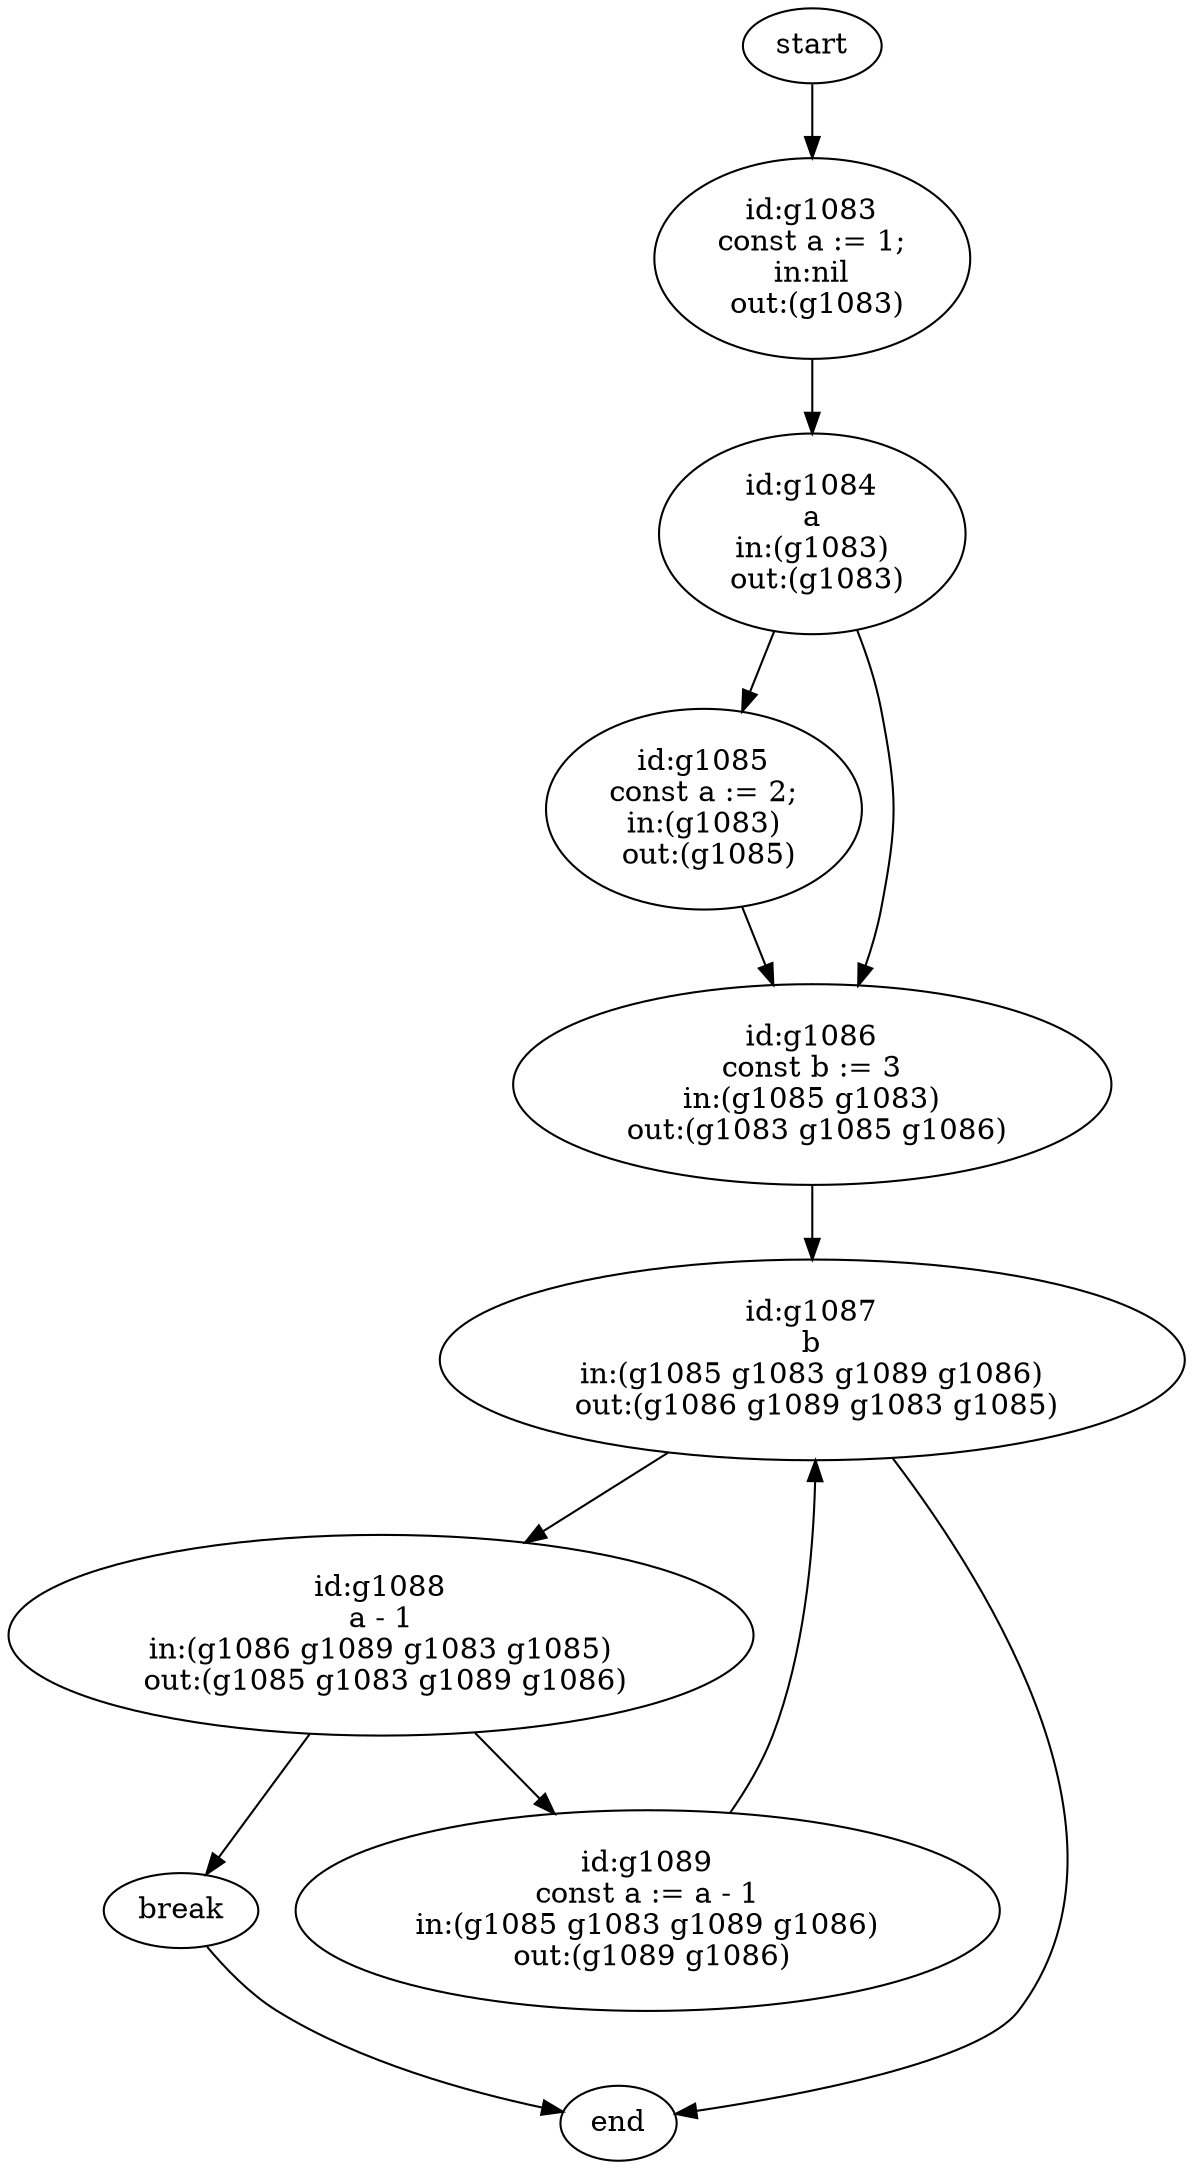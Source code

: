 digraph G {
graph [];

0 [label="start", ];
1 [label="id:g1083
const a := 1;
in:nil
 out:(g1083)", ];
2 [label="id:g1084
a
in:(g1083)
 out:(g1083)", ];
3 [label="id:g1085
const a := 2;
in:(g1083)
 out:(g1085)", ];
5 [label="id:g1086
const b := 3
in:(g1085 g1083)
 out:(g1083 g1085 g1086)", ];
6 [label="id:g1087
b
in:(g1085 g1083 g1089 g1086)
 out:(g1086 g1089 g1083 g1085)", ];
8 [label="id:g1088
a - 1
in:(g1086 g1089 g1083 g1085)
 out:(g1085 g1083 g1089 g1086)", ];
9 [label="id:g1089
const a := a - 1
in:(g1085 g1083 g1089 g1086)
 out:(g1089 g1086)", ];
10 [label="break", ];
12 [label="end", ];
0->1 [];
1->2 [];
2->3 [];
3->5 [];
2->5 [];
5->6 [];
9->6 [];
6->8 [];
8->9 [];
8->10 [];
6->12 [];
10->12 [];
}